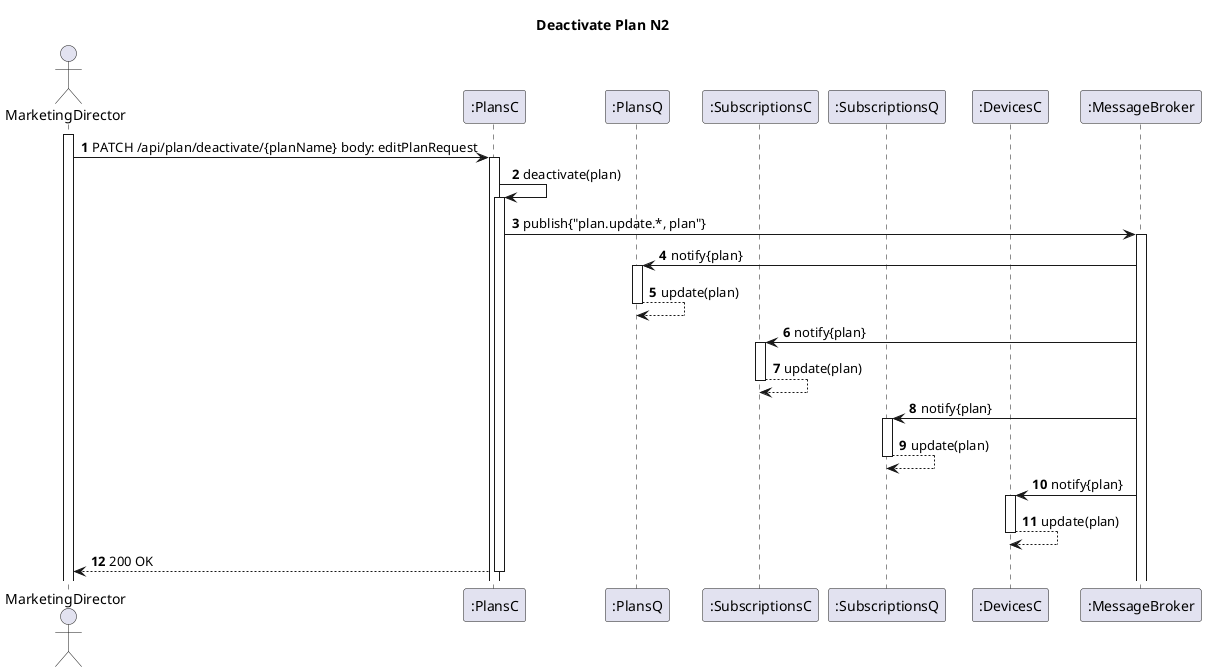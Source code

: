 @startuml
'https://plantuml.com/sequence-diagram
autoactivate on
autonumber
title Deactivate Plan N2

actor "MarketingDirector" as MarketingDirector
participant ":PlansC" as PlansC
participant ":PlansQ" as PlansQ
participant ":SubscriptionsC" as SubscriptionsC
participant ":SubscriptionsQ" as SubscriptionsQ

participant ":DevicesC" as DevicesC

participant ":MessageBroker" as MB

activate MarketingDirector



MarketingDirector -> PlansC: PATCH /api/plan/deactivate/{planName} body: editPlanRequest

PlansC -> PlansC: deactivate(plan)
PlansC -> MB: publish{"plan.update.*, plan"}

MB -> PlansQ:notify{plan}
PlansQ --> PlansQ:update(plan)

MB -> SubscriptionsC:notify{plan}
SubscriptionsC --> SubscriptionsC:update(plan)

MB -> SubscriptionsQ:notify{plan}
SubscriptionsQ --> SubscriptionsQ:update(plan)

MB -> DevicesC:notify{plan}
DevicesC --> DevicesC:update(plan)

PlansC --> MarketingDirector: 200 OK

@enduml
